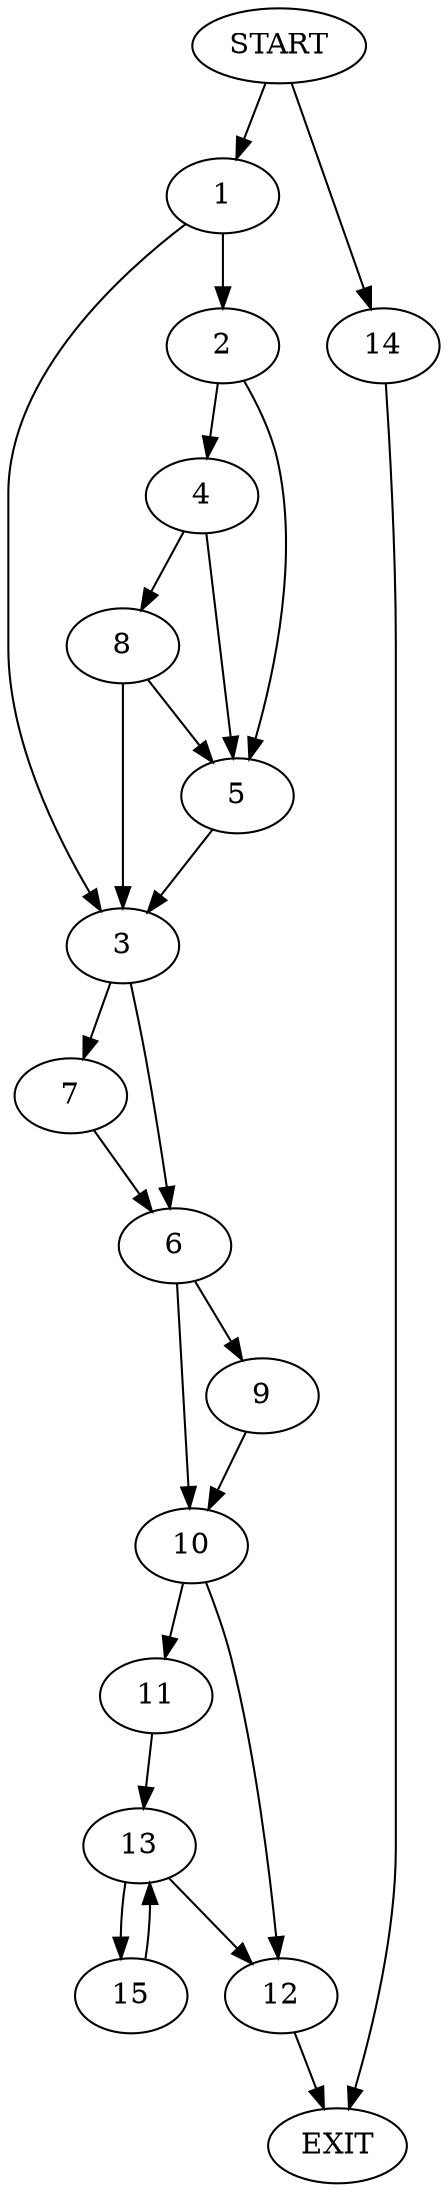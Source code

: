 digraph {
0 [label="START"]
16 [label="EXIT"]
0 -> 1
1 -> 2
1 -> 3
2 -> 4
2 -> 5
3 -> 6
3 -> 7
4 -> 5
4 -> 8
5 -> 3
8 -> 5
8 -> 3
6 -> 9
6 -> 10
7 -> 6
9 -> 10
10 -> 11
10 -> 12
12 -> 16
11 -> 13
0 -> 14
14 -> 16
13 -> 15
13 -> 12
15 -> 13
}
